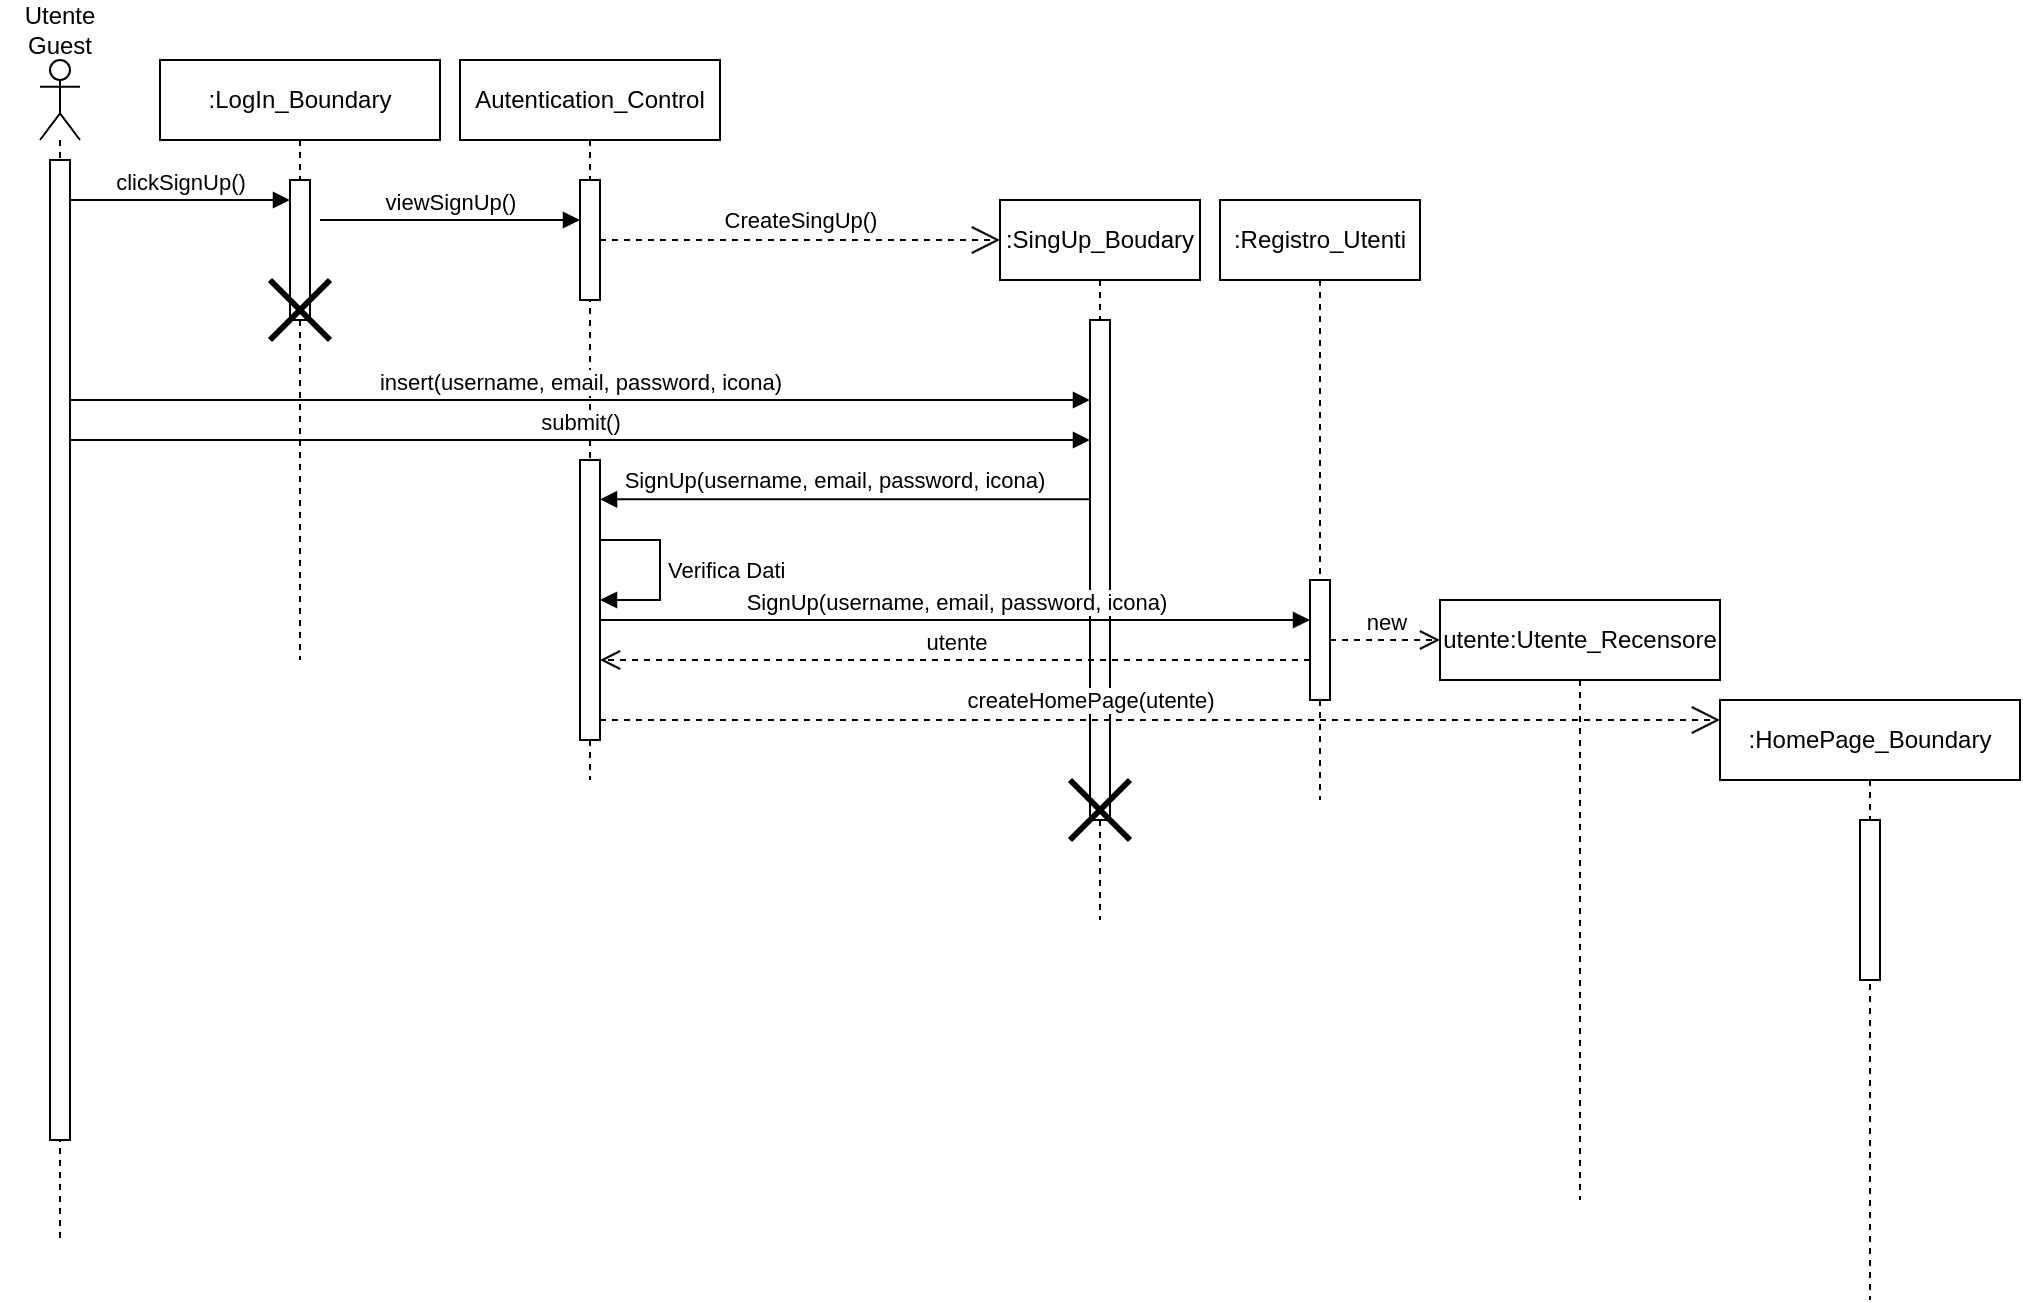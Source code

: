 <mxfile version="26.0.3">
  <diagram name="Page-1" id="2YBvvXClWsGukQMizWep">
    <mxGraphModel dx="1020" dy="496" grid="1" gridSize="10" guides="1" tooltips="1" connect="1" arrows="1" fold="1" page="1" pageScale="1" pageWidth="850" pageHeight="1100" math="0" shadow="0">
      <root>
        <mxCell id="0" />
        <mxCell id="1" parent="0" />
        <mxCell id="10zAAHeCgwnA3tIotYlX-1" value=":LogIn_Boundary" style="shape=umlLifeline;perimeter=lifelinePerimeter;whiteSpace=wrap;html=1;container=1;dropTarget=0;collapsible=0;recursiveResize=0;outlineConnect=0;portConstraint=eastwest;newEdgeStyle={&quot;curved&quot;:0,&quot;rounded&quot;:0};" parent="1" vertex="1">
          <mxGeometry x="100" y="40" width="140" height="300" as="geometry" />
        </mxCell>
        <mxCell id="10zAAHeCgwnA3tIotYlX-12" value="" style="html=1;points=[[0,0,0,0,5],[0,1,0,0,-5],[1,0,0,0,5],[1,1,0,0,-5]];perimeter=orthogonalPerimeter;outlineConnect=0;targetShapes=umlLifeline;portConstraint=eastwest;newEdgeStyle={&quot;curved&quot;:0,&quot;rounded&quot;:0};" parent="10zAAHeCgwnA3tIotYlX-1" vertex="1">
          <mxGeometry x="65" y="60" width="10" height="70" as="geometry" />
        </mxCell>
        <mxCell id="10zAAHeCgwnA3tIotYlX-17" value="" style="shape=umlDestroy;whiteSpace=wrap;html=1;strokeWidth=3;targetShapes=umlLifeline;" parent="10zAAHeCgwnA3tIotYlX-1" vertex="1">
          <mxGeometry x="55" y="110" width="30" height="30" as="geometry" />
        </mxCell>
        <mxCell id="10zAAHeCgwnA3tIotYlX-4" value="" style="shape=umlLifeline;perimeter=lifelinePerimeter;whiteSpace=wrap;html=1;container=1;dropTarget=0;collapsible=0;recursiveResize=0;outlineConnect=0;portConstraint=eastwest;newEdgeStyle={&quot;curved&quot;:0,&quot;rounded&quot;:0};participant=umlActor;" parent="1" vertex="1">
          <mxGeometry x="40" y="40" width="20" height="590" as="geometry" />
        </mxCell>
        <mxCell id="10zAAHeCgwnA3tIotYlX-8" value="" style="html=1;points=[[0,0,0,0,5],[0,1,0,0,-5],[1,0,0,0,5],[1,1,0,0,-5]];perimeter=orthogonalPerimeter;outlineConnect=0;targetShapes=umlLifeline;portConstraint=eastwest;newEdgeStyle={&quot;curved&quot;:0,&quot;rounded&quot;:0};" parent="10zAAHeCgwnA3tIotYlX-4" vertex="1">
          <mxGeometry x="5" y="50" width="10" height="490" as="geometry" />
        </mxCell>
        <mxCell id="10zAAHeCgwnA3tIotYlX-5" value="Utente Guest" style="text;html=1;align=center;verticalAlign=middle;whiteSpace=wrap;rounded=0;" parent="1" vertex="1">
          <mxGeometry x="20" y="10" width="60" height="30" as="geometry" />
        </mxCell>
        <mxCell id="10zAAHeCgwnA3tIotYlX-7" value="Autentication_Control" style="shape=umlLifeline;perimeter=lifelinePerimeter;whiteSpace=wrap;html=1;container=1;dropTarget=0;collapsible=0;recursiveResize=0;outlineConnect=0;portConstraint=eastwest;newEdgeStyle={&quot;curved&quot;:0,&quot;rounded&quot;:0};" parent="1" vertex="1">
          <mxGeometry x="250" y="40" width="130" height="360" as="geometry" />
        </mxCell>
        <mxCell id="10zAAHeCgwnA3tIotYlX-13" value="" style="html=1;points=[[0,0,0,0,5],[0,1,0,0,-5],[1,0,0,0,5],[1,1,0,0,-5]];perimeter=orthogonalPerimeter;outlineConnect=0;targetShapes=umlLifeline;portConstraint=eastwest;newEdgeStyle={&quot;curved&quot;:0,&quot;rounded&quot;:0};" parent="10zAAHeCgwnA3tIotYlX-7" vertex="1">
          <mxGeometry x="60" y="60" width="10" height="60" as="geometry" />
        </mxCell>
        <mxCell id="10zAAHeCgwnA3tIotYlX-21" value="" style="html=1;points=[[0,0,0,0,5],[0,1,0,0,-5],[1,0,0,0,5],[1,1,0,0,-5]];perimeter=orthogonalPerimeter;outlineConnect=0;targetShapes=umlLifeline;portConstraint=eastwest;newEdgeStyle={&quot;curved&quot;:0,&quot;rounded&quot;:0};" parent="10zAAHeCgwnA3tIotYlX-7" vertex="1">
          <mxGeometry x="60" y="200" width="10" height="140" as="geometry" />
        </mxCell>
        <mxCell id="10zAAHeCgwnA3tIotYlX-10" value="viewSignUp()" style="html=1;verticalAlign=bottom;endArrow=block;curved=0;rounded=0;" parent="1" target="10zAAHeCgwnA3tIotYlX-13" edge="1">
          <mxGeometry width="80" relative="1" as="geometry">
            <mxPoint x="180" y="120" as="sourcePoint" />
            <mxPoint x="325" y="120" as="targetPoint" />
          </mxGeometry>
        </mxCell>
        <mxCell id="10zAAHeCgwnA3tIotYlX-11" value="clickSignUp()" style="html=1;verticalAlign=bottom;endArrow=block;curved=0;rounded=0;" parent="1" edge="1">
          <mxGeometry width="80" relative="1" as="geometry">
            <mxPoint x="55" y="110" as="sourcePoint" />
            <mxPoint x="165" y="110" as="targetPoint" />
          </mxGeometry>
        </mxCell>
        <mxCell id="10zAAHeCgwnA3tIotYlX-14" value=":SingUp_Boudary" style="shape=umlLifeline;perimeter=lifelinePerimeter;whiteSpace=wrap;html=1;container=1;dropTarget=0;collapsible=0;recursiveResize=0;outlineConnect=0;portConstraint=eastwest;newEdgeStyle={&quot;curved&quot;:0,&quot;rounded&quot;:0};" parent="1" vertex="1">
          <mxGeometry x="520" y="110" width="100" height="360" as="geometry" />
        </mxCell>
        <mxCell id="10zAAHeCgwnA3tIotYlX-15" value="" style="html=1;points=[[0,0,0,0,5],[0,1,0,0,-5],[1,0,0,0,5],[1,1,0,0,-5]];perimeter=orthogonalPerimeter;outlineConnect=0;targetShapes=umlLifeline;portConstraint=eastwest;newEdgeStyle={&quot;curved&quot;:0,&quot;rounded&quot;:0};" parent="10zAAHeCgwnA3tIotYlX-14" vertex="1">
          <mxGeometry x="45" y="60" width="10" height="250" as="geometry" />
        </mxCell>
        <mxCell id="10zAAHeCgwnA3tIotYlX-40" value="" style="shape=umlDestroy;whiteSpace=wrap;html=1;strokeWidth=3;targetShapes=umlLifeline;" parent="10zAAHeCgwnA3tIotYlX-14" vertex="1">
          <mxGeometry x="35" y="290" width="30" height="30" as="geometry" />
        </mxCell>
        <mxCell id="10zAAHeCgwnA3tIotYlX-18" value="insert(username, email, password, icona)" style="html=1;verticalAlign=bottom;endArrow=block;curved=0;rounded=0;" parent="1" source="10zAAHeCgwnA3tIotYlX-8" target="10zAAHeCgwnA3tIotYlX-15" edge="1">
          <mxGeometry width="80" relative="1" as="geometry">
            <mxPoint x="275" y="250" as="sourcePoint" />
            <mxPoint x="355" y="250" as="targetPoint" />
            <Array as="points">
              <mxPoint x="140" y="210" />
            </Array>
          </mxGeometry>
        </mxCell>
        <mxCell id="10zAAHeCgwnA3tIotYlX-20" value="submit()" style="html=1;verticalAlign=bottom;endArrow=block;curved=0;rounded=0;" parent="1" target="10zAAHeCgwnA3tIotYlX-15" edge="1">
          <mxGeometry width="80" relative="1" as="geometry">
            <mxPoint x="55" y="230" as="sourcePoint" />
            <mxPoint x="475" y="230" as="targetPoint" />
          </mxGeometry>
        </mxCell>
        <mxCell id="10zAAHeCgwnA3tIotYlX-22" value="" style="html=1;verticalAlign=bottom;endArrow=block;curved=0;rounded=0;" parent="1" source="10zAAHeCgwnA3tIotYlX-15" edge="1">
          <mxGeometry width="80" relative="1" as="geometry">
            <mxPoint x="480" y="259.64" as="sourcePoint" />
            <mxPoint x="320" y="259.64" as="targetPoint" />
          </mxGeometry>
        </mxCell>
        <mxCell id="10zAAHeCgwnA3tIotYlX-24" value="SignUp(username, email, password, icona)" style="edgeLabel;html=1;align=center;verticalAlign=middle;resizable=0;points=[];" parent="10zAAHeCgwnA3tIotYlX-22" vertex="1" connectable="0">
          <mxGeometry x="-0.108" y="-1" relative="1" as="geometry">
            <mxPoint x="-19" y="-9" as="offset" />
          </mxGeometry>
        </mxCell>
        <mxCell id="10zAAHeCgwnA3tIotYlX-25" value=":Registro_Utenti" style="shape=umlLifeline;perimeter=lifelinePerimeter;whiteSpace=wrap;html=1;container=1;dropTarget=0;collapsible=0;recursiveResize=0;outlineConnect=0;portConstraint=eastwest;newEdgeStyle={&quot;curved&quot;:0,&quot;rounded&quot;:0};" parent="1" vertex="1">
          <mxGeometry x="630" y="110" width="100" height="300" as="geometry" />
        </mxCell>
        <mxCell id="10zAAHeCgwnA3tIotYlX-26" value="" style="html=1;points=[[0,0,0,0,5],[0,1,0,0,-5],[1,0,0,0,5],[1,1,0,0,-5]];perimeter=orthogonalPerimeter;outlineConnect=0;targetShapes=umlLifeline;portConstraint=eastwest;newEdgeStyle={&quot;curved&quot;:0,&quot;rounded&quot;:0};" parent="10zAAHeCgwnA3tIotYlX-25" vertex="1">
          <mxGeometry x="45" y="190" width="10" height="60" as="geometry" />
        </mxCell>
        <mxCell id="10zAAHeCgwnA3tIotYlX-27" value="SignUp(username, email, password, icona)" style="html=1;verticalAlign=bottom;endArrow=block;curved=0;rounded=0;" parent="1" edge="1">
          <mxGeometry width="80" relative="1" as="geometry">
            <mxPoint x="320" y="320" as="sourcePoint" />
            <mxPoint x="675" y="320" as="targetPoint" />
            <Array as="points">
              <mxPoint x="620" y="320" />
            </Array>
          </mxGeometry>
        </mxCell>
        <mxCell id="10zAAHeCgwnA3tIotYlX-29" value=":HomePage_Boundary" style="shape=umlLifeline;perimeter=lifelinePerimeter;whiteSpace=wrap;html=1;container=1;dropTarget=0;collapsible=0;recursiveResize=0;outlineConnect=0;portConstraint=eastwest;newEdgeStyle={&quot;curved&quot;:0,&quot;rounded&quot;:0};" parent="1" vertex="1">
          <mxGeometry x="880" y="360" width="150" height="300" as="geometry" />
        </mxCell>
        <mxCell id="10zAAHeCgwnA3tIotYlX-39" value="" style="html=1;points=[[0,0,0,0,5],[0,1,0,0,-5],[1,0,0,0,5],[1,1,0,0,-5]];perimeter=orthogonalPerimeter;outlineConnect=0;targetShapes=umlLifeline;portConstraint=eastwest;newEdgeStyle={&quot;curved&quot;:0,&quot;rounded&quot;:0};" parent="10zAAHeCgwnA3tIotYlX-29" vertex="1">
          <mxGeometry x="70" y="60" width="10" height="80" as="geometry" />
        </mxCell>
        <mxCell id="10zAAHeCgwnA3tIotYlX-31" value="utente" style="html=1;verticalAlign=bottom;endArrow=open;dashed=1;endSize=8;curved=0;rounded=0;" parent="1" edge="1">
          <mxGeometry relative="1" as="geometry">
            <mxPoint x="675" y="340" as="sourcePoint" />
            <mxPoint x="320" y="340" as="targetPoint" />
          </mxGeometry>
        </mxCell>
        <mxCell id="Ffk2nnBDRxyLXLNgnvK0-1" value="utente:Utente_Recensore" style="shape=umlLifeline;perimeter=lifelinePerimeter;whiteSpace=wrap;html=1;container=1;dropTarget=0;collapsible=0;recursiveResize=0;outlineConnect=0;portConstraint=eastwest;newEdgeStyle={&quot;curved&quot;:0,&quot;rounded&quot;:0};" parent="1" vertex="1">
          <mxGeometry x="740" y="310" width="140" height="300" as="geometry" />
        </mxCell>
        <mxCell id="Ffk2nnBDRxyLXLNgnvK0-2" value="new" style="html=1;verticalAlign=bottom;endArrow=open;dashed=1;endSize=8;curved=0;rounded=0;" parent="1" edge="1">
          <mxGeometry relative="1" as="geometry">
            <mxPoint x="685" y="330" as="sourcePoint" />
            <mxPoint x="740" y="330" as="targetPoint" />
          </mxGeometry>
        </mxCell>
        <mxCell id="Ffk2nnBDRxyLXLNgnvK0-4" value="createHomePage(utente)" style="endArrow=open;endSize=12;dashed=1;html=1;rounded=0;" parent="1" edge="1">
          <mxGeometry x="-0.125" y="10" width="160" relative="1" as="geometry">
            <mxPoint x="320" y="370" as="sourcePoint" />
            <mxPoint x="880" y="370" as="targetPoint" />
            <mxPoint as="offset" />
          </mxGeometry>
        </mxCell>
        <mxCell id="Ffk2nnBDRxyLXLNgnvK0-6" value="CreateSingUp()" style="endArrow=open;endSize=12;dashed=1;html=1;rounded=0;" parent="1" edge="1">
          <mxGeometry y="10" width="160" relative="1" as="geometry">
            <mxPoint x="320" y="130" as="sourcePoint" />
            <mxPoint x="520" y="130" as="targetPoint" />
            <mxPoint as="offset" />
          </mxGeometry>
        </mxCell>
        <mxCell id="CbgyPezi7PSFHmorDOJw-2" value="Verifica Dati" style="html=1;align=left;spacingLeft=2;endArrow=block;rounded=0;edgeStyle=orthogonalEdgeStyle;curved=0;rounded=0;" edge="1" target="10zAAHeCgwnA3tIotYlX-21" parent="1">
          <mxGeometry relative="1" as="geometry">
            <mxPoint x="320" y="280" as="sourcePoint" />
            <Array as="points">
              <mxPoint x="350" y="280" />
              <mxPoint x="350" y="310" />
            </Array>
            <mxPoint x="325" y="310" as="targetPoint" />
          </mxGeometry>
        </mxCell>
      </root>
    </mxGraphModel>
  </diagram>
</mxfile>
